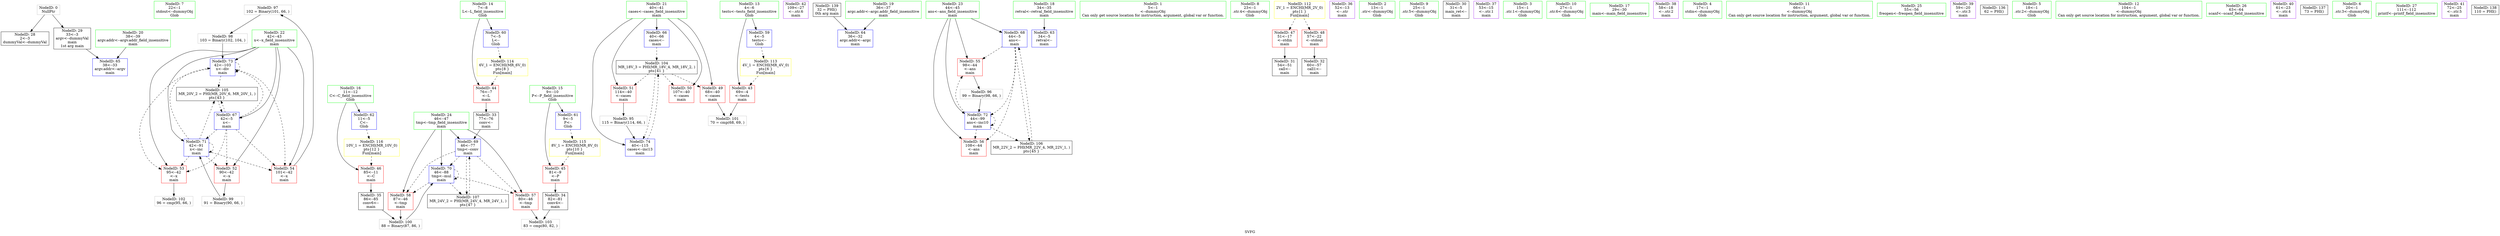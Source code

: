 digraph "SVFG" {
	label="SVFG";

	Node0x55f6093893f0 [shape=record,color=grey,label="{NodeID: 0\nNullPtr}"];
	Node0x55f6093893f0 -> Node0x55f60939db40[style=solid];
	Node0x55f6093893f0 -> Node0x55f60939dc40[style=solid];
	Node0x55f609389480 [shape=record,color=green,label="{NodeID: 7\n22\<--1\nstdout\<--dummyObj\nGlob }"];
	Node0x55f60939edf0 [shape=record,color=grey,label="{NodeID: 97\n102 = Binary(101, 66, )\n}"];
	Node0x55f60939edf0 -> Node0x55f60939ef70[style=solid];
	Node0x55f60939cf00 [shape=record,color=green,label="{NodeID: 14\n7\<--8\nL\<--L_field_insensitive\nGlob }"];
	Node0x55f60939cf00 -> Node0x55f60939e870[style=solid];
	Node0x55f60939cf00 -> Node0x55f6093a05c0[style=solid];
	Node0x55f6093a6b90 [shape=record,color=black,label="{NodeID: 104\nMR_18V_3 = PHI(MR_18V_4, MR_18V_2, )\npts\{41 \}\n}"];
	Node0x55f6093a6b90 -> Node0x55f60939fca0[style=dashed];
	Node0x55f6093a6b90 -> Node0x55f60939fd70[style=dashed];
	Node0x55f6093a6b90 -> Node0x55f60939fe40[style=dashed];
	Node0x55f6093a6b90 -> Node0x55f6093a11b0[style=dashed];
	Node0x55f60939d500 [shape=record,color=green,label="{NodeID: 21\n40\<--41\ncases\<--cases_field_insensitive\nmain\n}"];
	Node0x55f60939d500 -> Node0x55f60939fca0[style=solid];
	Node0x55f60939d500 -> Node0x55f60939fd70[style=solid];
	Node0x55f60939d500 -> Node0x55f60939fe40[style=solid];
	Node0x55f60939d500 -> Node0x55f6093a0b30[style=solid];
	Node0x55f60939d500 -> Node0x55f6093a11b0[style=solid];
	Node0x55f60939db40 [shape=record,color=black,label="{NodeID: 28\n2\<--3\ndummyVal\<--dummyVal\n}"];
	Node0x55f60939e120 [shape=record,color=black,label="{NodeID: 35\n86\<--85\nconv6\<--\nmain\n}"];
	Node0x55f60939e120 -> Node0x55f60939f270[style=solid];
	Node0x55f60939e6d0 [shape=record,color=purple,label="{NodeID: 42\n109\<--27\n\<--.str.6\nmain\n}"];
	Node0x55f60939fca0 [shape=record,color=red,label="{NodeID: 49\n68\<--40\n\<--cases\nmain\n}"];
	Node0x55f60939fca0 -> Node0x55f6093a3700[style=solid];
	Node0x55f6093b0a80 [shape=record,color=black,label="{NodeID: 139\n32 = PHI()\n0th arg main }"];
	Node0x55f6093b0a80 -> Node0x55f6093a0990[style=solid];
	Node0x55f6093a0250 [shape=record,color=red,label="{NodeID: 56\n108\<--44\n\<--ans\nmain\n}"];
	Node0x55f6093a08c0 [shape=record,color=blue,label="{NodeID: 63\n34\<--5\nretval\<--\nmain\n}"];
	Node0x55f6093a0e70 [shape=record,color=blue,label="{NodeID: 70\n46\<--88\ntmp\<--mul\nmain\n}"];
	Node0x55f6093a0e70 -> Node0x55f6093a0320[style=dashed];
	Node0x55f6093a0e70 -> Node0x55f6093a03f0[style=dashed];
	Node0x55f6093a0e70 -> Node0x55f6093a0e70[style=dashed];
	Node0x55f6093a0e70 -> Node0x55f6093a7a90[style=dashed];
	Node0x55f6093887e0 [shape=record,color=green,label="{NodeID: 1\n5\<--1\n\<--dummyObj\nCan only get source location for instruction, argument, global var or function.}"];
	Node0x55f609389510 [shape=record,color=green,label="{NodeID: 8\n23\<--1\n.str.4\<--dummyObj\nGlob }"];
	Node0x55f60939ef70 [shape=record,color=grey,label="{NodeID: 98\n103 = Binary(102, 104, )\n}"];
	Node0x55f60939ef70 -> Node0x55f6093a10e0[style=solid];
	Node0x55f60939cf90 [shape=record,color=green,label="{NodeID: 15\n9\<--10\nP\<--P_field_insensitive\nGlob }"];
	Node0x55f60939cf90 -> Node0x55f60939e940[style=solid];
	Node0x55f60939cf90 -> Node0x55f6093a06c0[style=solid];
	Node0x55f6093a7090 [shape=record,color=black,label="{NodeID: 105\nMR_20V_2 = PHI(MR_20V_6, MR_20V_1, )\npts\{43 \}\n}"];
	Node0x55f6093a7090 -> Node0x55f6093a0c00[style=dashed];
	Node0x55f60939d5d0 [shape=record,color=green,label="{NodeID: 22\n42\<--43\nx\<--x_field_insensitive\nmain\n}"];
	Node0x55f60939d5d0 -> Node0x55f60939ff10[style=solid];
	Node0x55f60939d5d0 -> Node0x55f60939ffe0[style=solid];
	Node0x55f60939d5d0 -> Node0x55f6093a00b0[style=solid];
	Node0x55f60939d5d0 -> Node0x55f6093a0c00[style=solid];
	Node0x55f60939d5d0 -> Node0x55f6093a0f40[style=solid];
	Node0x55f60939d5d0 -> Node0x55f6093a10e0[style=solid];
	Node0x55f6093a9390 [shape=record,color=yellow,style=double,label="{NodeID: 112\n2V_1 = ENCHI(MR_2V_0)\npts\{1 \}\nFun[main]}"];
	Node0x55f6093a9390 -> Node0x55f60939eae0[style=dashed];
	Node0x55f6093a9390 -> Node0x55f60939fbd0[style=dashed];
	Node0x55f60939dc40 [shape=record,color=black,label="{NodeID: 29\n33\<--3\nargv\<--dummyVal\nmain\n1st arg main }"];
	Node0x55f60939dc40 -> Node0x55f6093a0a60[style=solid];
	Node0x55f60939e1f0 [shape=record,color=purple,label="{NodeID: 36\n52\<--13\n\<--.str\nmain\n}"];
	Node0x55f60939e7a0 [shape=record,color=red,label="{NodeID: 43\n69\<--4\n\<--tests\nmain\n}"];
	Node0x55f60939e7a0 -> Node0x55f6093a3700[style=solid];
	Node0x55f60939fd70 [shape=record,color=red,label="{NodeID: 50\n107\<--40\n\<--cases\nmain\n}"];
	Node0x55f6093a0320 [shape=record,color=red,label="{NodeID: 57\n80\<--46\n\<--tmp\nmain\n}"];
	Node0x55f6093a0320 -> Node0x55f6093a3a00[style=solid];
	Node0x55f6093a0990 [shape=record,color=blue,label="{NodeID: 64\n36\<--32\nargc.addr\<--argc\nmain\n}"];
	Node0x55f6093a0f40 [shape=record,color=blue,label="{NodeID: 71\n42\<--91\nx\<--inc\nmain\n}"];
	Node0x55f6093a0f40 -> Node0x55f60939ff10[style=dashed];
	Node0x55f6093a0f40 -> Node0x55f60939ffe0[style=dashed];
	Node0x55f6093a0f40 -> Node0x55f6093a00b0[style=dashed];
	Node0x55f6093a0f40 -> Node0x55f6093a0f40[style=dashed];
	Node0x55f6093a0f40 -> Node0x55f6093a10e0[style=dashed];
	Node0x55f6093a0f40 -> Node0x55f6093a7090[style=dashed];
	Node0x55f6093886c0 [shape=record,color=green,label="{NodeID: 2\n13\<--1\n.str\<--dummyObj\nGlob }"];
	Node0x55f6093895a0 [shape=record,color=green,label="{NodeID: 9\n25\<--1\n.str.5\<--dummyObj\nGlob }"];
	Node0x55f60939f0f0 [shape=record,color=grey,label="{NodeID: 99\n91 = Binary(90, 66, )\n}"];
	Node0x55f60939f0f0 -> Node0x55f6093a0f40[style=solid];
	Node0x55f60939d090 [shape=record,color=green,label="{NodeID: 16\n11\<--12\nC\<--C_field_insensitive\nGlob }"];
	Node0x55f60939d090 -> Node0x55f60939ea10[style=solid];
	Node0x55f60939d090 -> Node0x55f6093a07c0[style=solid];
	Node0x55f6093a7590 [shape=record,color=black,label="{NodeID: 106\nMR_22V_2 = PHI(MR_22V_4, MR_22V_1, )\npts\{45 \}\n}"];
	Node0x55f6093a7590 -> Node0x55f6093a0cd0[style=dashed];
	Node0x55f60939d6a0 [shape=record,color=green,label="{NodeID: 23\n44\<--45\nans\<--ans_field_insensitive\nmain\n}"];
	Node0x55f60939d6a0 -> Node0x55f6093a0180[style=solid];
	Node0x55f60939d6a0 -> Node0x55f6093a0250[style=solid];
	Node0x55f60939d6a0 -> Node0x55f6093a0cd0[style=solid];
	Node0x55f60939d6a0 -> Node0x55f6093a1010[style=solid];
	Node0x55f6093a9eb0 [shape=record,color=yellow,style=double,label="{NodeID: 113\n4V_1 = ENCHI(MR_4V_0)\npts\{6 \}\nFun[main]}"];
	Node0x55f6093a9eb0 -> Node0x55f60939e7a0[style=dashed];
	Node0x55f60939dd10 [shape=record,color=black,label="{NodeID: 30\n31\<--5\nmain_ret\<--\nmain\n}"];
	Node0x55f60939e2c0 [shape=record,color=purple,label="{NodeID: 37\n53\<--15\n\<--.str.1\nmain\n}"];
	Node0x55f60939e870 [shape=record,color=red,label="{NodeID: 44\n76\<--7\n\<--L\nmain\n}"];
	Node0x55f60939e870 -> Node0x55f60939df80[style=solid];
	Node0x55f60939fe40 [shape=record,color=red,label="{NodeID: 51\n114\<--40\n\<--cases\nmain\n}"];
	Node0x55f60939fe40 -> Node0x55f6093a25f0[style=solid];
	Node0x55f6093a03f0 [shape=record,color=red,label="{NodeID: 58\n87\<--46\n\<--tmp\nmain\n}"];
	Node0x55f6093a03f0 -> Node0x55f60939f270[style=solid];
	Node0x55f6093a0a60 [shape=record,color=blue,label="{NodeID: 65\n38\<--33\nargv.addr\<--argv\nmain\n}"];
	Node0x55f6093a1010 [shape=record,color=blue,label="{NodeID: 72\n44\<--99\nans\<--inc10\nmain\n}"];
	Node0x55f6093a1010 -> Node0x55f6093a0180[style=dashed];
	Node0x55f6093a1010 -> Node0x55f6093a0250[style=dashed];
	Node0x55f6093a1010 -> Node0x55f6093a1010[style=dashed];
	Node0x55f6093a1010 -> Node0x55f6093a7590[style=dashed];
	Node0x55f6093882b0 [shape=record,color=green,label="{NodeID: 3\n15\<--1\n.str.1\<--dummyObj\nGlob }"];
	Node0x55f60939c480 [shape=record,color=green,label="{NodeID: 10\n27\<--1\n.str.6\<--dummyObj\nGlob }"];
	Node0x55f60939f270 [shape=record,color=grey,label="{NodeID: 100\n88 = Binary(87, 86, )\n}"];
	Node0x55f60939f270 -> Node0x55f6093a0e70[style=solid];
	Node0x55f60939d190 [shape=record,color=green,label="{NodeID: 17\n29\<--30\nmain\<--main_field_insensitive\n}"];
	Node0x55f6093a7a90 [shape=record,color=black,label="{NodeID: 107\nMR_24V_2 = PHI(MR_24V_4, MR_24V_1, )\npts\{47 \}\n}"];
	Node0x55f6093a7a90 -> Node0x55f6093a0da0[style=dashed];
	Node0x55f60939d770 [shape=record,color=green,label="{NodeID: 24\n46\<--47\ntmp\<--tmp_field_insensitive\nmain\n}"];
	Node0x55f60939d770 -> Node0x55f6093a0320[style=solid];
	Node0x55f60939d770 -> Node0x55f6093a03f0[style=solid];
	Node0x55f60939d770 -> Node0x55f6093a0da0[style=solid];
	Node0x55f60939d770 -> Node0x55f6093a0e70[style=solid];
	Node0x55f6093a9f90 [shape=record,color=yellow,style=double,label="{NodeID: 114\n6V_1 = ENCHI(MR_6V_0)\npts\{8 \}\nFun[main]}"];
	Node0x55f6093a9f90 -> Node0x55f60939e870[style=dashed];
	Node0x55f60939dde0 [shape=record,color=black,label="{NodeID: 31\n54\<--51\ncall\<--\nmain\n}"];
	Node0x55f60939e390 [shape=record,color=purple,label="{NodeID: 38\n58\<--18\n\<--.str.2\nmain\n}"];
	Node0x55f60939e940 [shape=record,color=red,label="{NodeID: 45\n81\<--9\n\<--P\nmain\n}"];
	Node0x55f60939e940 -> Node0x55f60939e050[style=solid];
	Node0x55f60939ff10 [shape=record,color=red,label="{NodeID: 52\n90\<--42\n\<--x\nmain\n}"];
	Node0x55f60939ff10 -> Node0x55f60939f0f0[style=solid];
	Node0x55f6093a04c0 [shape=record,color=blue,label="{NodeID: 59\n4\<--5\ntests\<--\nGlob }"];
	Node0x55f6093a04c0 -> Node0x55f6093a9eb0[style=dashed];
	Node0x55f6093a0b30 [shape=record,color=blue,label="{NodeID: 66\n40\<--66\ncases\<--\nmain\n}"];
	Node0x55f6093a0b30 -> Node0x55f6093a6b90[style=dashed];
	Node0x55f6093a10e0 [shape=record,color=blue,label="{NodeID: 73\n42\<--103\nx\<--div\nmain\n}"];
	Node0x55f6093a10e0 -> Node0x55f60939ffe0[style=dashed];
	Node0x55f6093a10e0 -> Node0x55f6093a00b0[style=dashed];
	Node0x55f6093a10e0 -> Node0x55f6093a10e0[style=dashed];
	Node0x55f6093a10e0 -> Node0x55f6093a7090[style=dashed];
	Node0x55f609388160 [shape=record,color=green,label="{NodeID: 4\n17\<--1\nstdin\<--dummyObj\nGlob }"];
	Node0x55f60939c550 [shape=record,color=green,label="{NodeID: 11\n66\<--1\n\<--dummyObj\nCan only get source location for instruction, argument, global var or function.}"];
	Node0x55f6093a3700 [shape=record,color=grey,label="{NodeID: 101\n70 = cmp(68, 69, )\n}"];
	Node0x55f60939d290 [shape=record,color=green,label="{NodeID: 18\n34\<--35\nretval\<--retval_field_insensitive\nmain\n}"];
	Node0x55f60939d290 -> Node0x55f6093a08c0[style=solid];
	Node0x55f60939d840 [shape=record,color=green,label="{NodeID: 25\n55\<--56\nfreopen\<--freopen_field_insensitive\n}"];
	Node0x55f6093aa070 [shape=record,color=yellow,style=double,label="{NodeID: 115\n8V_1 = ENCHI(MR_8V_0)\npts\{10 \}\nFun[main]}"];
	Node0x55f6093aa070 -> Node0x55f60939e940[style=dashed];
	Node0x55f60939deb0 [shape=record,color=black,label="{NodeID: 32\n60\<--57\ncall1\<--\nmain\n}"];
	Node0x55f60939e460 [shape=record,color=purple,label="{NodeID: 39\n59\<--20\n\<--.str.3\nmain\n}"];
	Node0x55f60939ea10 [shape=record,color=red,label="{NodeID: 46\n85\<--11\n\<--C\nmain\n}"];
	Node0x55f60939ea10 -> Node0x55f60939e120[style=solid];
	Node0x55f6093b0780 [shape=record,color=black,label="{NodeID: 136\n62 = PHI()\n}"];
	Node0x55f60939ffe0 [shape=record,color=red,label="{NodeID: 53\n95\<--42\n\<--x\nmain\n}"];
	Node0x55f60939ffe0 -> Node0x55f6093a3880[style=solid];
	Node0x55f6093a05c0 [shape=record,color=blue,label="{NodeID: 60\n7\<--5\nL\<--\nGlob }"];
	Node0x55f6093a05c0 -> Node0x55f6093a9f90[style=dashed];
	Node0x55f6093a0c00 [shape=record,color=blue,label="{NodeID: 67\n42\<--5\nx\<--\nmain\n}"];
	Node0x55f6093a0c00 -> Node0x55f60939ff10[style=dashed];
	Node0x55f6093a0c00 -> Node0x55f60939ffe0[style=dashed];
	Node0x55f6093a0c00 -> Node0x55f6093a00b0[style=dashed];
	Node0x55f6093a0c00 -> Node0x55f6093a0f40[style=dashed];
	Node0x55f6093a0c00 -> Node0x55f6093a10e0[style=dashed];
	Node0x55f6093a0c00 -> Node0x55f6093a7090[style=dashed];
	Node0x55f6093a11b0 [shape=record,color=blue,label="{NodeID: 74\n40\<--115\ncases\<--inc13\nmain\n}"];
	Node0x55f6093a11b0 -> Node0x55f6093a6b90[style=dashed];
	Node0x55f60939c140 [shape=record,color=green,label="{NodeID: 5\n18\<--1\n.str.2\<--dummyObj\nGlob }"];
	Node0x55f6093a25f0 [shape=record,color=grey,label="{NodeID: 95\n115 = Binary(114, 66, )\n}"];
	Node0x55f6093a25f0 -> Node0x55f6093a11b0[style=solid];
	Node0x55f60939c620 [shape=record,color=green,label="{NodeID: 12\n104\<--1\n\<--dummyObj\nCan only get source location for instruction, argument, global var or function.}"];
	Node0x55f6093a3880 [shape=record,color=grey,label="{NodeID: 102\n96 = cmp(95, 66, )\n}"];
	Node0x55f60939d360 [shape=record,color=green,label="{NodeID: 19\n36\<--37\nargc.addr\<--argc.addr_field_insensitive\nmain\n}"];
	Node0x55f60939d360 -> Node0x55f6093a0990[style=solid];
	Node0x55f60939d940 [shape=record,color=green,label="{NodeID: 26\n63\<--64\nscanf\<--scanf_field_insensitive\n}"];
	Node0x55f6093aa150 [shape=record,color=yellow,style=double,label="{NodeID: 116\n10V_1 = ENCHI(MR_10V_0)\npts\{12 \}\nFun[main]}"];
	Node0x55f6093aa150 -> Node0x55f60939ea10[style=dashed];
	Node0x55f60939df80 [shape=record,color=black,label="{NodeID: 33\n77\<--76\nconv\<--\nmain\n}"];
	Node0x55f60939df80 -> Node0x55f6093a0da0[style=solid];
	Node0x55f60939e530 [shape=record,color=purple,label="{NodeID: 40\n61\<--23\n\<--.str.4\nmain\n}"];
	Node0x55f60939eae0 [shape=record,color=red,label="{NodeID: 47\n51\<--17\n\<--stdin\nmain\n}"];
	Node0x55f60939eae0 -> Node0x55f60939dde0[style=solid];
	Node0x55f6093b0880 [shape=record,color=black,label="{NodeID: 137\n73 = PHI()\n}"];
	Node0x55f6093a00b0 [shape=record,color=red,label="{NodeID: 54\n101\<--42\n\<--x\nmain\n}"];
	Node0x55f6093a00b0 -> Node0x55f60939edf0[style=solid];
	Node0x55f6093a06c0 [shape=record,color=blue,label="{NodeID: 61\n9\<--5\nP\<--\nGlob }"];
	Node0x55f6093a06c0 -> Node0x55f6093aa070[style=dashed];
	Node0x55f6093a0cd0 [shape=record,color=blue,label="{NodeID: 68\n44\<--5\nans\<--\nmain\n}"];
	Node0x55f6093a0cd0 -> Node0x55f6093a0180[style=dashed];
	Node0x55f6093a0cd0 -> Node0x55f6093a0250[style=dashed];
	Node0x55f6093a0cd0 -> Node0x55f6093a1010[style=dashed];
	Node0x55f6093a0cd0 -> Node0x55f6093a7590[style=dashed];
	Node0x55f60939c1d0 [shape=record,color=green,label="{NodeID: 6\n20\<--1\n.str.3\<--dummyObj\nGlob }"];
	Node0x55f60939ec70 [shape=record,color=grey,label="{NodeID: 96\n99 = Binary(98, 66, )\n}"];
	Node0x55f60939ec70 -> Node0x55f6093a1010[style=solid];
	Node0x55f60939ce70 [shape=record,color=green,label="{NodeID: 13\n4\<--6\ntests\<--tests_field_insensitive\nGlob }"];
	Node0x55f60939ce70 -> Node0x55f60939e7a0[style=solid];
	Node0x55f60939ce70 -> Node0x55f6093a04c0[style=solid];
	Node0x55f6093a3a00 [shape=record,color=grey,label="{NodeID: 103\n83 = cmp(80, 82, )\n}"];
	Node0x55f60939d430 [shape=record,color=green,label="{NodeID: 20\n38\<--39\nargv.addr\<--argv.addr_field_insensitive\nmain\n}"];
	Node0x55f60939d430 -> Node0x55f6093a0a60[style=solid];
	Node0x55f60939da40 [shape=record,color=green,label="{NodeID: 27\n111\<--112\nprintf\<--printf_field_insensitive\n}"];
	Node0x55f60939e050 [shape=record,color=black,label="{NodeID: 34\n82\<--81\nconv4\<--\nmain\n}"];
	Node0x55f60939e050 -> Node0x55f6093a3a00[style=solid];
	Node0x55f60939e600 [shape=record,color=purple,label="{NodeID: 41\n72\<--25\n\<--.str.5\nmain\n}"];
	Node0x55f60939fbd0 [shape=record,color=red,label="{NodeID: 48\n57\<--22\n\<--stdout\nmain\n}"];
	Node0x55f60939fbd0 -> Node0x55f60939deb0[style=solid];
	Node0x55f6093b0980 [shape=record,color=black,label="{NodeID: 138\n110 = PHI()\n}"];
	Node0x55f6093a0180 [shape=record,color=red,label="{NodeID: 55\n98\<--44\n\<--ans\nmain\n}"];
	Node0x55f6093a0180 -> Node0x55f60939ec70[style=solid];
	Node0x55f6093a07c0 [shape=record,color=blue,label="{NodeID: 62\n11\<--5\nC\<--\nGlob }"];
	Node0x55f6093a07c0 -> Node0x55f6093aa150[style=dashed];
	Node0x55f6093a0da0 [shape=record,color=blue,label="{NodeID: 69\n46\<--77\ntmp\<--conv\nmain\n}"];
	Node0x55f6093a0da0 -> Node0x55f6093a0320[style=dashed];
	Node0x55f6093a0da0 -> Node0x55f6093a03f0[style=dashed];
	Node0x55f6093a0da0 -> Node0x55f6093a0e70[style=dashed];
	Node0x55f6093a0da0 -> Node0x55f6093a7a90[style=dashed];
}
